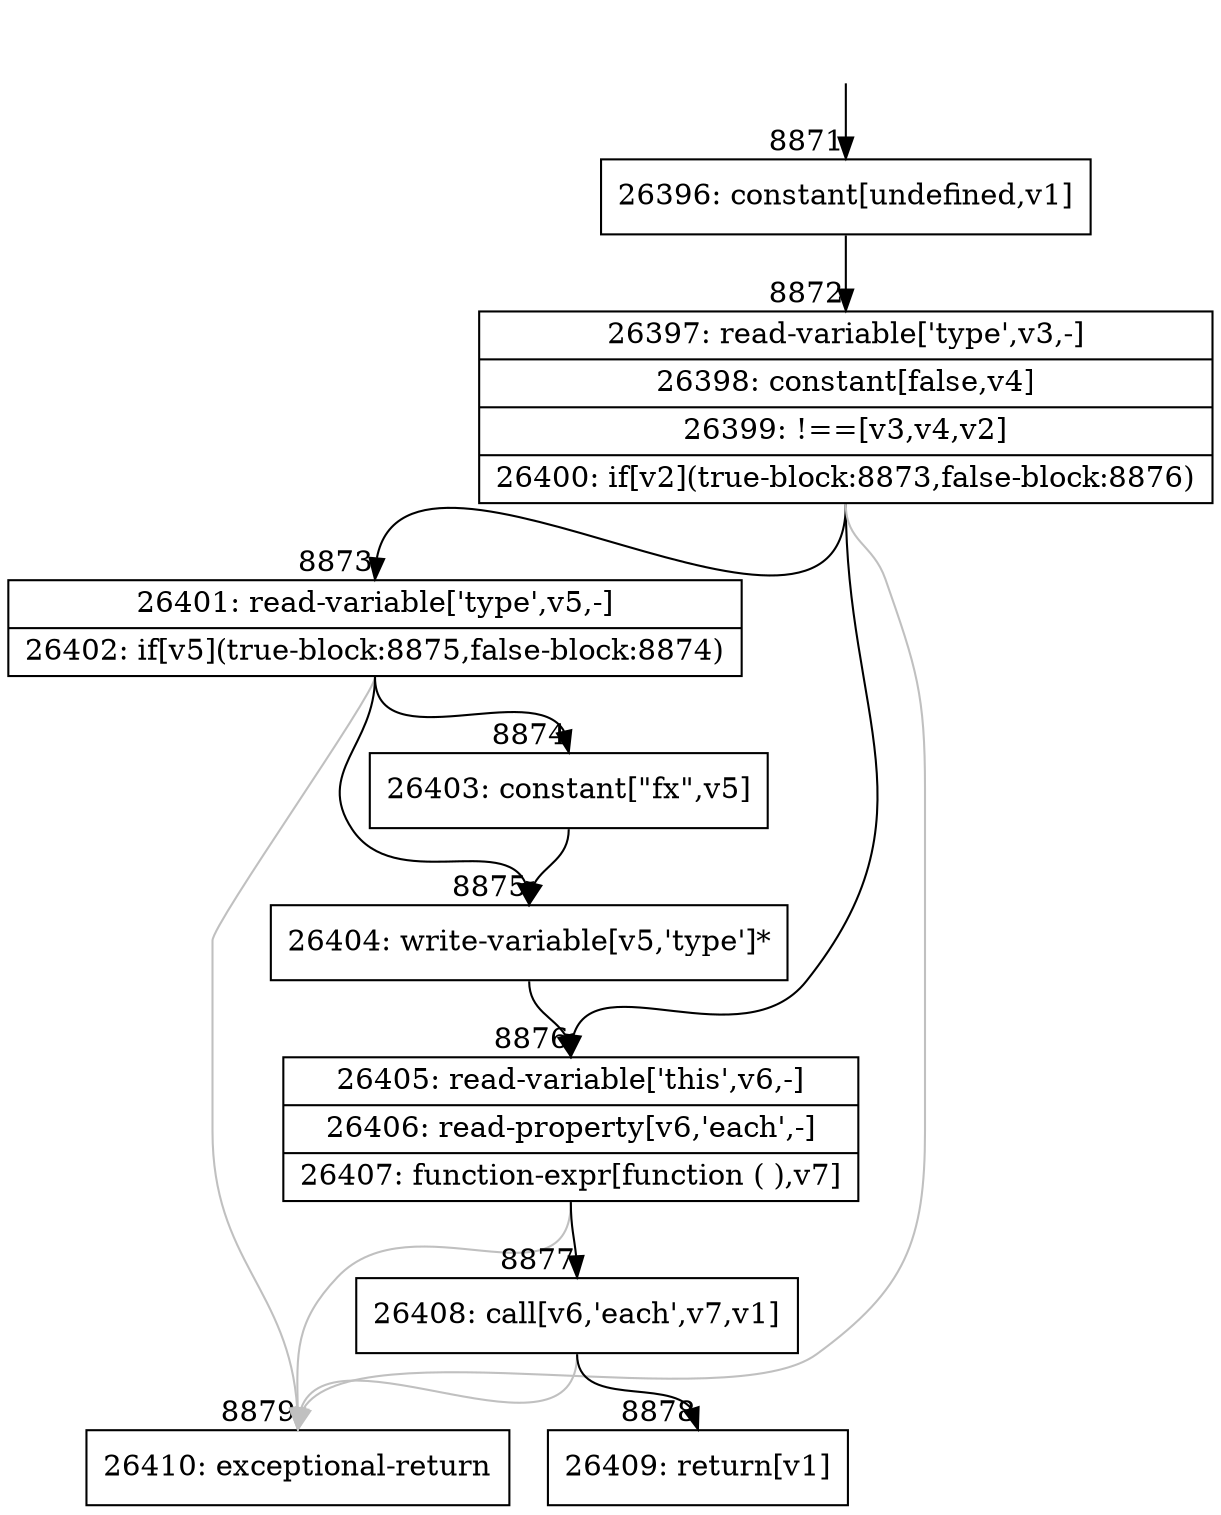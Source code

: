 digraph {
rankdir="TD"
BB_entry549[shape=none,label=""];
BB_entry549 -> BB8871 [tailport=s, headport=n, headlabel="    8871"]
BB8871 [shape=record label="{26396: constant[undefined,v1]}" ] 
BB8871 -> BB8872 [tailport=s, headport=n, headlabel="      8872"]
BB8872 [shape=record label="{26397: read-variable['type',v3,-]|26398: constant[false,v4]|26399: !==[v3,v4,v2]|26400: if[v2](true-block:8873,false-block:8876)}" ] 
BB8872 -> BB8873 [tailport=s, headport=n, headlabel="      8873"]
BB8872 -> BB8876 [tailport=s, headport=n, headlabel="      8876"]
BB8872 -> BB8879 [tailport=s, headport=n, color=gray, headlabel="      8879"]
BB8873 [shape=record label="{26401: read-variable['type',v5,-]|26402: if[v5](true-block:8875,false-block:8874)}" ] 
BB8873 -> BB8875 [tailport=s, headport=n, headlabel="      8875"]
BB8873 -> BB8874 [tailport=s, headport=n, headlabel="      8874"]
BB8873 -> BB8879 [tailport=s, headport=n, color=gray]
BB8874 [shape=record label="{26403: constant[\"fx\",v5]}" ] 
BB8874 -> BB8875 [tailport=s, headport=n]
BB8875 [shape=record label="{26404: write-variable[v5,'type']*}" ] 
BB8875 -> BB8876 [tailport=s, headport=n]
BB8876 [shape=record label="{26405: read-variable['this',v6,-]|26406: read-property[v6,'each',-]|26407: function-expr[function ( ),v7]}" ] 
BB8876 -> BB8877 [tailport=s, headport=n, headlabel="      8877"]
BB8876 -> BB8879 [tailport=s, headport=n, color=gray]
BB8877 [shape=record label="{26408: call[v6,'each',v7,v1]}" ] 
BB8877 -> BB8878 [tailport=s, headport=n, headlabel="      8878"]
BB8877 -> BB8879 [tailport=s, headport=n, color=gray]
BB8878 [shape=record label="{26409: return[v1]}" ] 
BB8879 [shape=record label="{26410: exceptional-return}" ] 
}
